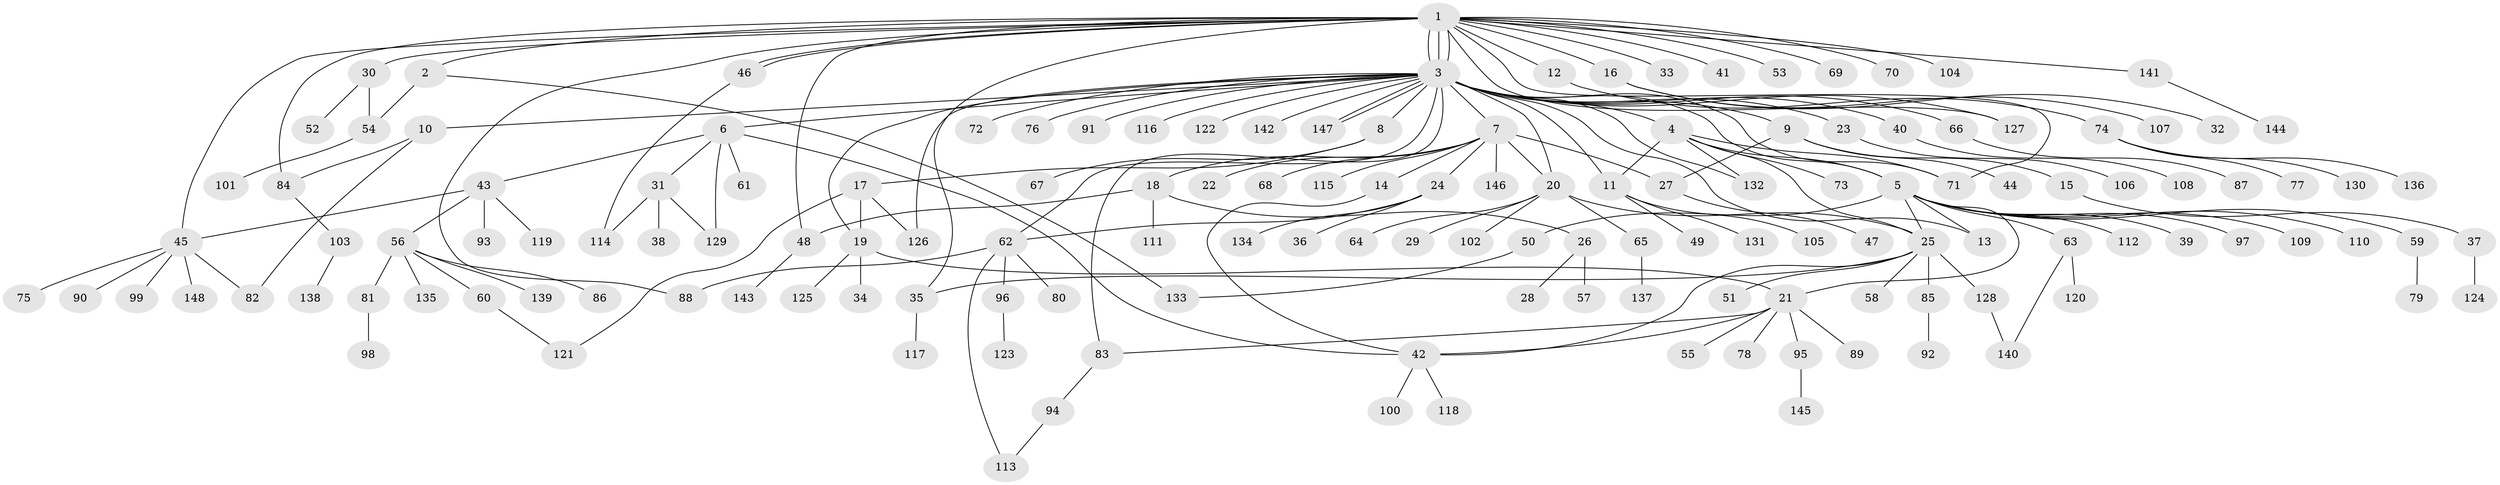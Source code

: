 // Generated by graph-tools (version 1.1) at 2025/35/03/09/25 02:35:21]
// undirected, 148 vertices, 183 edges
graph export_dot {
graph [start="1"]
  node [color=gray90,style=filled];
  1;
  2;
  3;
  4;
  5;
  6;
  7;
  8;
  9;
  10;
  11;
  12;
  13;
  14;
  15;
  16;
  17;
  18;
  19;
  20;
  21;
  22;
  23;
  24;
  25;
  26;
  27;
  28;
  29;
  30;
  31;
  32;
  33;
  34;
  35;
  36;
  37;
  38;
  39;
  40;
  41;
  42;
  43;
  44;
  45;
  46;
  47;
  48;
  49;
  50;
  51;
  52;
  53;
  54;
  55;
  56;
  57;
  58;
  59;
  60;
  61;
  62;
  63;
  64;
  65;
  66;
  67;
  68;
  69;
  70;
  71;
  72;
  73;
  74;
  75;
  76;
  77;
  78;
  79;
  80;
  81;
  82;
  83;
  84;
  85;
  86;
  87;
  88;
  89;
  90;
  91;
  92;
  93;
  94;
  95;
  96;
  97;
  98;
  99;
  100;
  101;
  102;
  103;
  104;
  105;
  106;
  107;
  108;
  109;
  110;
  111;
  112;
  113;
  114;
  115;
  116;
  117;
  118;
  119;
  120;
  121;
  122;
  123;
  124;
  125;
  126;
  127;
  128;
  129;
  130;
  131;
  132;
  133;
  134;
  135;
  136;
  137;
  138;
  139;
  140;
  141;
  142;
  143;
  144;
  145;
  146;
  147;
  148;
  1 -- 2;
  1 -- 3;
  1 -- 3;
  1 -- 3;
  1 -- 12;
  1 -- 16;
  1 -- 30;
  1 -- 33;
  1 -- 35;
  1 -- 41;
  1 -- 45;
  1 -- 46;
  1 -- 46;
  1 -- 48;
  1 -- 53;
  1 -- 69;
  1 -- 70;
  1 -- 71;
  1 -- 84;
  1 -- 88;
  1 -- 104;
  1 -- 127;
  1 -- 141;
  2 -- 54;
  2 -- 133;
  3 -- 4;
  3 -- 5;
  3 -- 6;
  3 -- 7;
  3 -- 8;
  3 -- 9;
  3 -- 10;
  3 -- 11;
  3 -- 13;
  3 -- 19;
  3 -- 20;
  3 -- 23;
  3 -- 40;
  3 -- 62;
  3 -- 66;
  3 -- 71;
  3 -- 72;
  3 -- 76;
  3 -- 83;
  3 -- 91;
  3 -- 116;
  3 -- 122;
  3 -- 126;
  3 -- 127;
  3 -- 132;
  3 -- 142;
  3 -- 147;
  3 -- 147;
  4 -- 5;
  4 -- 11;
  4 -- 25;
  4 -- 71;
  4 -- 73;
  4 -- 132;
  5 -- 13;
  5 -- 21;
  5 -- 25;
  5 -- 39;
  5 -- 50;
  5 -- 59;
  5 -- 63;
  5 -- 97;
  5 -- 109;
  5 -- 110;
  5 -- 112;
  6 -- 31;
  6 -- 42;
  6 -- 43;
  6 -- 61;
  6 -- 129;
  7 -- 14;
  7 -- 18;
  7 -- 20;
  7 -- 22;
  7 -- 24;
  7 -- 27;
  7 -- 68;
  7 -- 115;
  7 -- 146;
  8 -- 17;
  8 -- 67;
  9 -- 15;
  9 -- 27;
  9 -- 44;
  10 -- 82;
  10 -- 84;
  11 -- 49;
  11 -- 105;
  11 -- 131;
  12 -- 74;
  14 -- 42;
  15 -- 37;
  16 -- 32;
  16 -- 107;
  17 -- 19;
  17 -- 121;
  17 -- 126;
  18 -- 26;
  18 -- 48;
  18 -- 111;
  19 -- 21;
  19 -- 34;
  19 -- 125;
  20 -- 25;
  20 -- 29;
  20 -- 64;
  20 -- 65;
  20 -- 102;
  21 -- 42;
  21 -- 55;
  21 -- 78;
  21 -- 83;
  21 -- 89;
  21 -- 95;
  23 -- 106;
  24 -- 36;
  24 -- 62;
  24 -- 134;
  25 -- 35;
  25 -- 42;
  25 -- 51;
  25 -- 58;
  25 -- 85;
  25 -- 128;
  26 -- 28;
  26 -- 57;
  27 -- 47;
  30 -- 52;
  30 -- 54;
  31 -- 38;
  31 -- 114;
  31 -- 129;
  35 -- 117;
  37 -- 124;
  40 -- 108;
  42 -- 100;
  42 -- 118;
  43 -- 45;
  43 -- 56;
  43 -- 93;
  43 -- 119;
  45 -- 75;
  45 -- 82;
  45 -- 90;
  45 -- 99;
  45 -- 148;
  46 -- 114;
  48 -- 143;
  50 -- 133;
  54 -- 101;
  56 -- 60;
  56 -- 81;
  56 -- 86;
  56 -- 135;
  56 -- 139;
  59 -- 79;
  60 -- 121;
  62 -- 80;
  62 -- 88;
  62 -- 96;
  62 -- 113;
  63 -- 120;
  63 -- 140;
  65 -- 137;
  66 -- 87;
  74 -- 77;
  74 -- 130;
  74 -- 136;
  81 -- 98;
  83 -- 94;
  84 -- 103;
  85 -- 92;
  94 -- 113;
  95 -- 145;
  96 -- 123;
  103 -- 138;
  128 -- 140;
  141 -- 144;
}
